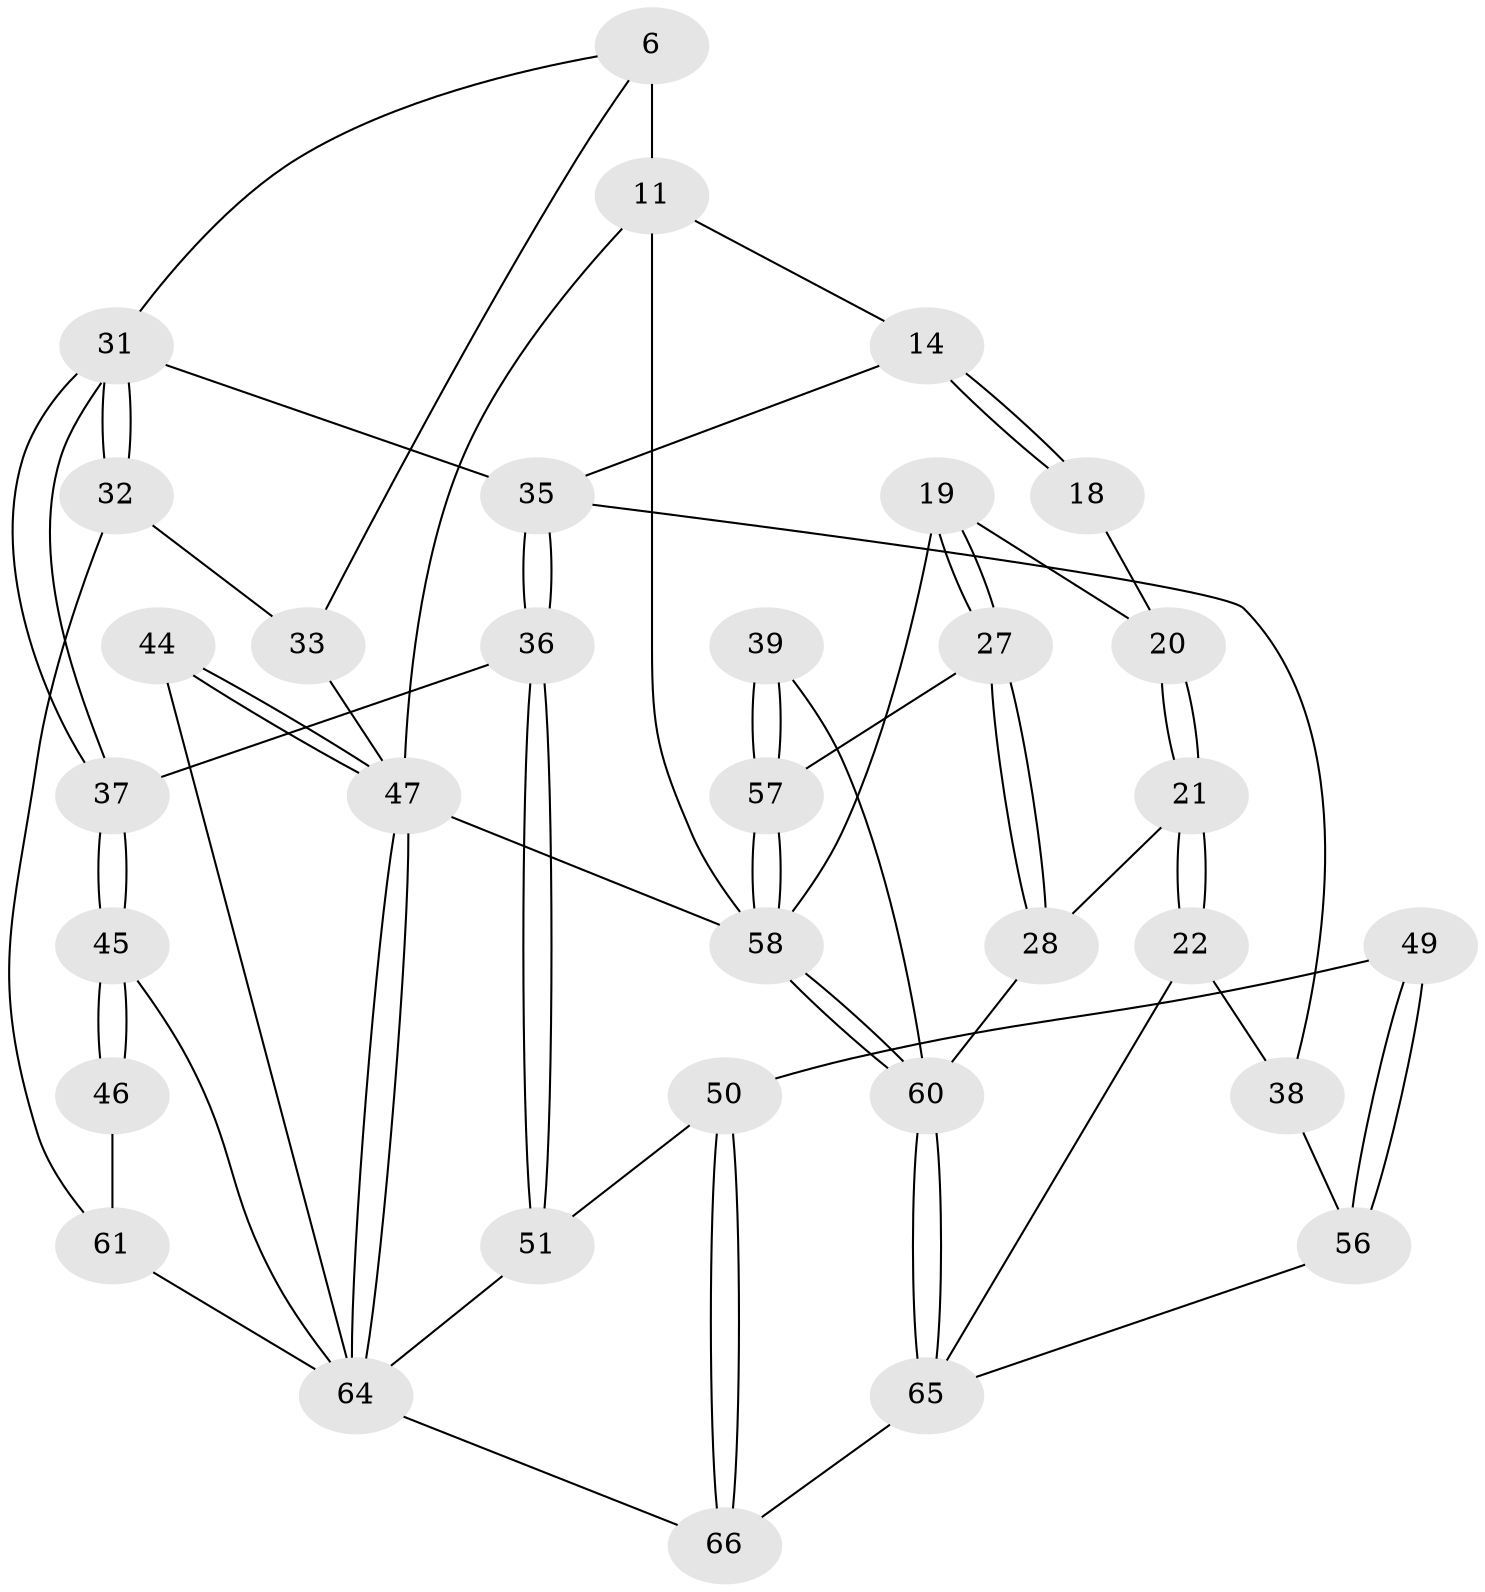 // original degree distribution, {3: 0.030303030303030304, 4: 0.3181818181818182, 6: 0.25757575757575757, 5: 0.3939393939393939}
// Generated by graph-tools (version 1.1) at 2025/05/03/04/25 22:05:06]
// undirected, 33 vertices, 72 edges
graph export_dot {
graph [start="1"]
  node [color=gray90,style=filled];
  6 [pos="+0.1029938550426454+0.28538083409391507",super="+5+4"];
  11 [pos="+0.9086962980714891+0.26191765069127315",super="+8"];
  14 [pos="+0.4807837885577405+0.4775819493766715",super="+13+12"];
  18 [pos="+0.7261218064698416+0.34726072336746183"];
  19 [pos="+0.8509698273313178+0.484734205044714"];
  20 [pos="+0.7528937029690166+0.4488268604096691"];
  21 [pos="+0.6743156772057771+0.6579005735590949"];
  22 [pos="+0.6528454572251482+0.6623140287840986"];
  27 [pos="+0.8671326895534223+0.6035035506264329"];
  28 [pos="+0.6837140802447159+0.6583864693392744"];
  31 [pos="+0.18944701289340138+0.6630731375036663",super="+17"];
  32 [pos="+0.17387481758828977+0.6630584472194098"];
  33 [pos="+0.1393855167104302+0.6223098652508862",super="+26"];
  35 [pos="+0.3696013945914402+0.7502858861888784",super="+16"];
  36 [pos="+0.29078182730056884+0.7892790330129841"];
  37 [pos="+0.26772683776499806+0.7761277676733391"];
  38 [pos="+0.43369894655707425+0.7891493119986029",super="+24"];
  39 [pos="+0.8752391413777622+0.8341589587603694"];
  44 [pos="+0+0.781920854003364"];
  45 [pos="+0.16309958195438487+0.8740142487149206"];
  46 [pos="+0.14232341902753717+0.8666620186877189"];
  47 [pos="+0+1",super="+25+34"];
  49 [pos="+0.4388494804385531+0.8614580212769513"];
  50 [pos="+0.36424461489153587+0.8790895560993357"];
  51 [pos="+0.3214190041164039+0.8784032936720944"];
  56 [pos="+0.5110188005248624+0.9237870630294934",super="+52+48"];
  57 [pos="+1+1",super="+29+30"];
  58 [pos="+1+1",super="+10"];
  60 [pos="+0.9672490545149518+1",super="+53+40"];
  61 [pos="+0.13502011175352496+0.8668557026473068",super="+42+41"];
  64 [pos="+0.09884003031896549+1",super="+63+62+43"];
  65 [pos="+0.5985212423483055+1",super="+55+54"];
  66 [pos="+0.5544498182619989+1"];
  6 -- 31;
  6 -- 11 [weight=3];
  6 -- 33;
  11 -- 14 [weight=2];
  11 -- 47;
  11 -- 58 [weight=2];
  14 -- 18 [weight=2];
  14 -- 18;
  14 -- 35;
  18 -- 20;
  19 -- 20;
  19 -- 27;
  19 -- 27;
  19 -- 58;
  20 -- 21;
  20 -- 21;
  21 -- 22;
  21 -- 22;
  21 -- 28;
  22 -- 38;
  22 -- 65;
  27 -- 28;
  27 -- 28;
  27 -- 57;
  28 -- 60;
  31 -- 32;
  31 -- 32;
  31 -- 37;
  31 -- 37;
  31 -- 35;
  32 -- 33;
  32 -- 61;
  33 -- 47 [weight=2];
  35 -- 36;
  35 -- 36;
  35 -- 38 [weight=2];
  36 -- 37;
  36 -- 51;
  36 -- 51;
  37 -- 45;
  37 -- 45;
  38 -- 56 [weight=2];
  39 -- 57 [weight=2];
  39 -- 57;
  39 -- 60;
  44 -- 47 [weight=2];
  44 -- 47;
  44 -- 64;
  45 -- 46;
  45 -- 46;
  45 -- 64;
  46 -- 61 [weight=2];
  47 -- 64;
  47 -- 64;
  47 -- 58;
  49 -- 50;
  49 -- 56 [weight=2];
  49 -- 56;
  50 -- 51;
  50 -- 66;
  50 -- 66;
  51 -- 64;
  56 -- 65;
  57 -- 58 [weight=2];
  57 -- 58;
  58 -- 60;
  58 -- 60;
  60 -- 65 [weight=2];
  60 -- 65;
  61 -- 64 [weight=2];
  64 -- 66;
  65 -- 66;
}
